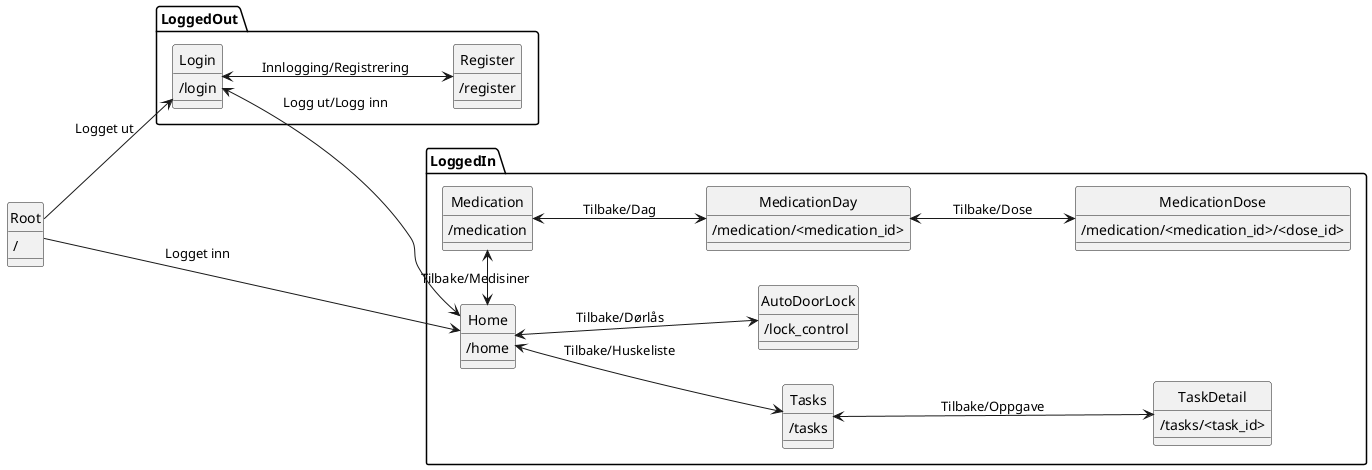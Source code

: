@startuml WebAppNavigationDiagram

hide stereotype
hide circle
left to right direction



Package "LoggedOut" {
    
    Login : /login
    Register : /register

    Login <--> Register : Innlogging/Registrering

}

Package "LoggedIn" {

    Home : /home
    Tasks : /tasks
    TaskDetail : /tasks/<task_id>
    Medication : /medication
    MedicationDay : /medication/<medication_id>
    MedicationDose : /medication/<medication_id>/<dose_id>
    AutoDoorLock : /lock_control


    Home <--> AutoDoorLock : Tilbake/Dørlås

    Home <--> Tasks : Tilbake/Huskeliste

    Tasks <--> TaskDetail : Tilbake/Oppgave
    Home <-> Medication : Tilbake/Medisiner
    Medication <--> MedicationDay : Tilbake/Dag
    MedicationDay <--> MedicationDose : Tilbake/Dose

}

Root : /

Root --> Login : Logget ut
Root --> Home : Logget inn


Login <--> Home : Logg ut/Logg inn
